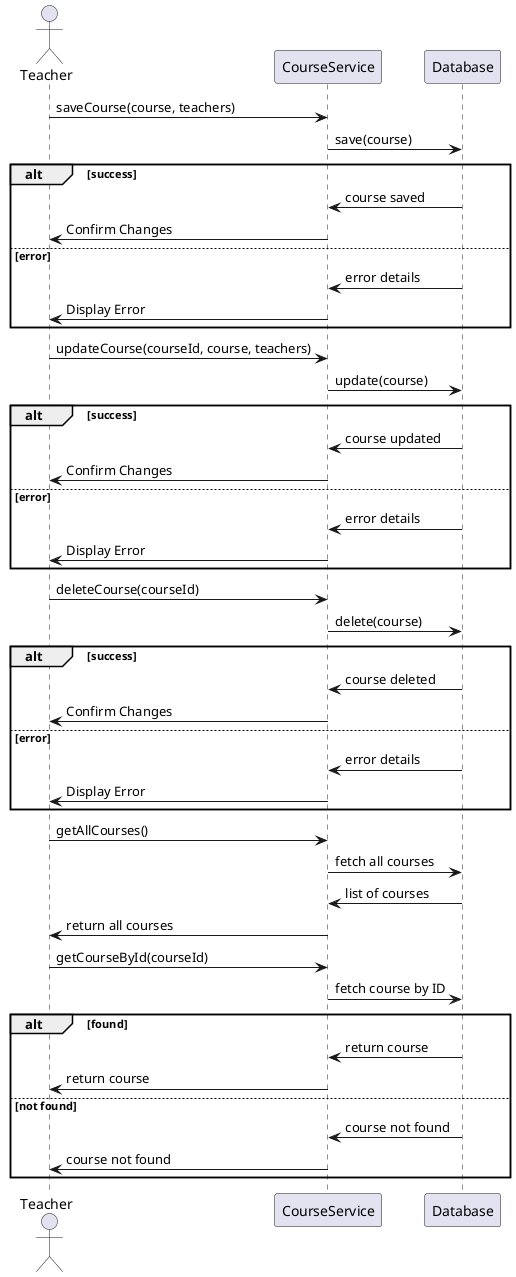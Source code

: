 @startuml
actor Teacher

Teacher -> CourseService: saveCourse(course, teachers)
CourseService -> Database: save(course)
alt success
    Database -> CourseService: course saved
    CourseService -> Teacher: Confirm Changes
else error
    Database -> CourseService: error details
    CourseService -> Teacher: Display Error
end

Teacher -> CourseService: updateCourse(courseId, course, teachers)
CourseService -> Database: update(course)
alt success
    Database -> CourseService: course updated
    CourseService -> Teacher: Confirm Changes
else error
    Database -> CourseService: error details
    CourseService -> Teacher: Display Error
end

Teacher -> CourseService: deleteCourse(courseId)
CourseService -> Database: delete(course)
alt success
    Database -> CourseService: course deleted
    CourseService -> Teacher: Confirm Changes
else error
    Database -> CourseService: error details
    CourseService -> Teacher: Display Error
end

Teacher -> CourseService: getAllCourses()
CourseService -> Database: fetch all courses
Database -> CourseService: list of courses
CourseService -> Teacher: return all courses

Teacher -> CourseService: getCourseById(courseId)
CourseService -> Database: fetch course by ID
alt found
    Database -> CourseService: return course
    CourseService -> Teacher: return course
else not found
    Database -> CourseService: course not found
    CourseService -> Teacher: course not found
end

@enduml
